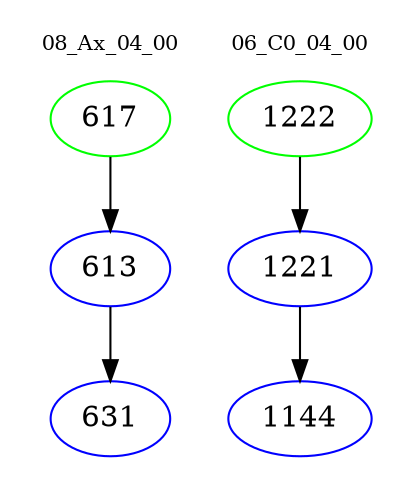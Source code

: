 digraph{
subgraph cluster_0 {
color = white
label = "08_Ax_04_00";
fontsize=10;
T0_617 [label="617", color="green"]
T0_617 -> T0_613 [color="black"]
T0_613 [label="613", color="blue"]
T0_613 -> T0_631 [color="black"]
T0_631 [label="631", color="blue"]
}
subgraph cluster_1 {
color = white
label = "06_C0_04_00";
fontsize=10;
T1_1222 [label="1222", color="green"]
T1_1222 -> T1_1221 [color="black"]
T1_1221 [label="1221", color="blue"]
T1_1221 -> T1_1144 [color="black"]
T1_1144 [label="1144", color="blue"]
}
}
